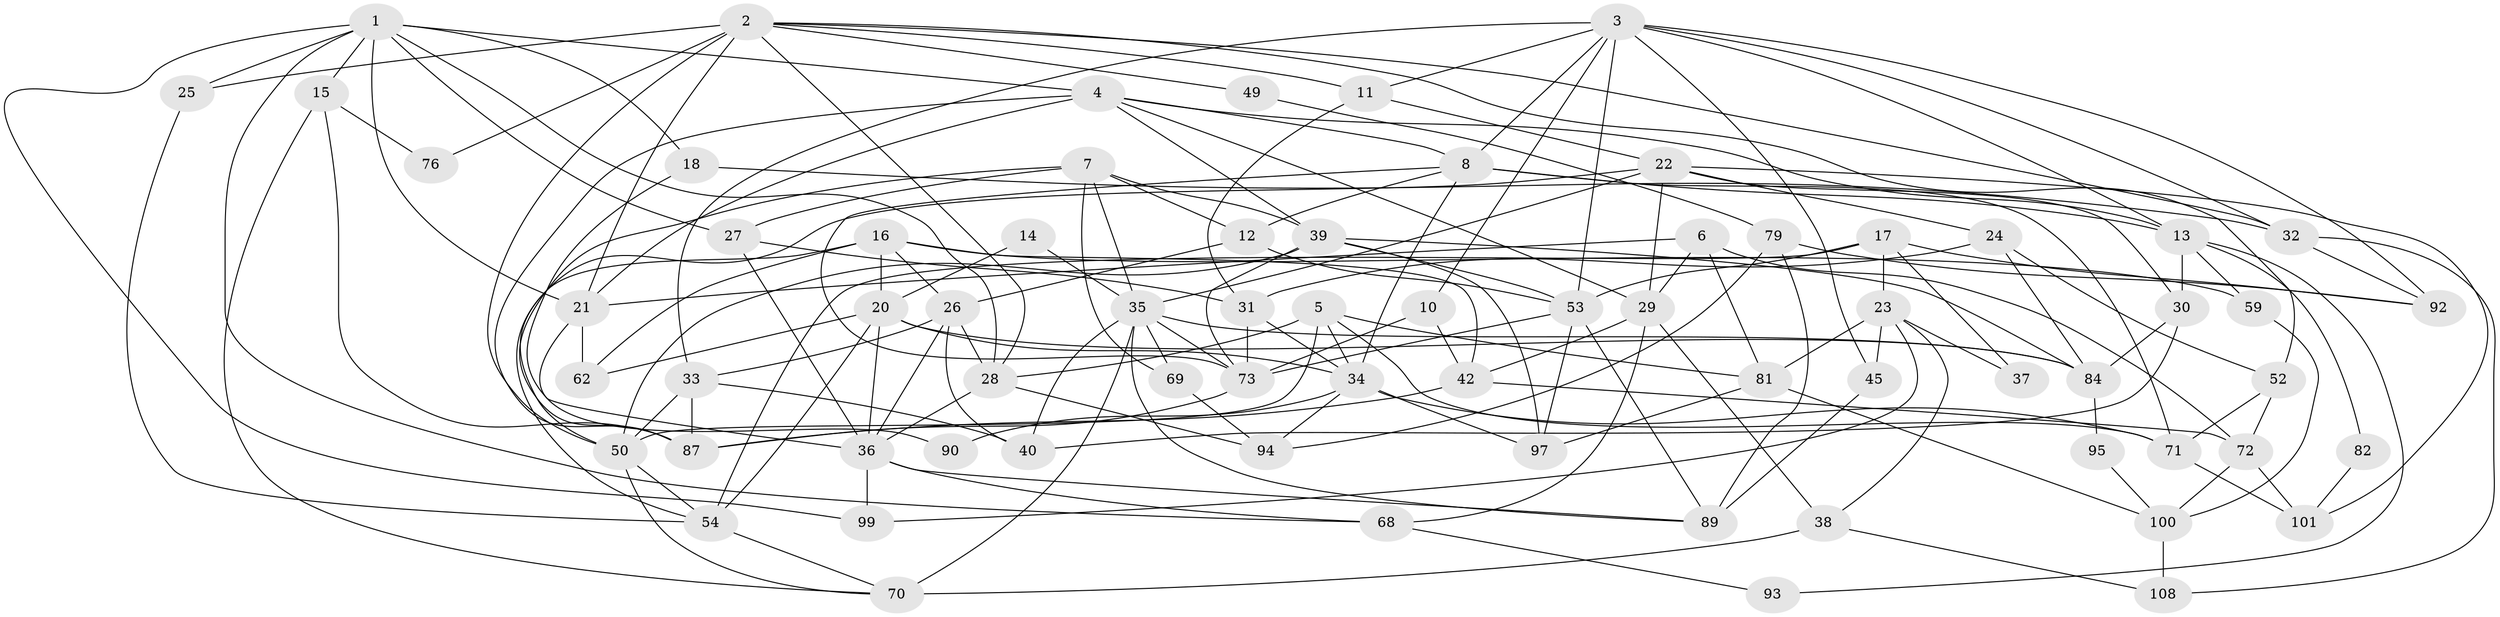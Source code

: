 // Generated by graph-tools (version 1.1) at 2025/52/02/27/25 19:52:02]
// undirected, 70 vertices, 171 edges
graph export_dot {
graph [start="1"]
  node [color=gray90,style=filled];
  1 [super="+85"];
  2 [super="+44"];
  3 [super="+46"];
  4 [super="+43"];
  5 [super="+74"];
  6 [super="+80"];
  7 [super="+103"];
  8 [super="+9"];
  10;
  11 [super="+48"];
  12 [super="+57"];
  13 [super="+19"];
  14;
  15;
  16 [super="+64"];
  17;
  18;
  20 [super="+56"];
  21 [super="+58"];
  22 [super="+86"];
  23 [super="+91"];
  24 [super="+60"];
  25;
  26 [super="+61"];
  27;
  28 [super="+66"];
  29 [super="+98"];
  30;
  31 [super="+51"];
  32 [super="+65"];
  33 [super="+106"];
  34 [super="+105"];
  35 [super="+63"];
  36 [super="+41"];
  37;
  38 [super="+77"];
  39 [super="+67"];
  40 [super="+47"];
  42 [super="+78"];
  45;
  49;
  50;
  52 [super="+88"];
  53 [super="+83"];
  54 [super="+55"];
  59;
  62;
  68;
  69;
  70;
  71;
  72;
  73 [super="+75"];
  76;
  79;
  81;
  82;
  84 [super="+96"];
  87 [super="+107"];
  89;
  90;
  92;
  93;
  94;
  95;
  97;
  99;
  100 [super="+104"];
  101 [super="+102"];
  108;
  1 -- 15;
  1 -- 21;
  1 -- 27;
  1 -- 28;
  1 -- 18;
  1 -- 99;
  1 -- 68;
  1 -- 25;
  1 -- 4;
  2 -- 21;
  2 -- 32;
  2 -- 49;
  2 -- 50;
  2 -- 25;
  2 -- 28;
  2 -- 76;
  2 -- 11;
  2 -- 52;
  3 -- 92;
  3 -- 8;
  3 -- 10;
  3 -- 13;
  3 -- 33;
  3 -- 11;
  3 -- 53;
  3 -- 32;
  3 -- 45;
  4 -- 87 [weight=2];
  4 -- 29;
  4 -- 21;
  4 -- 39;
  4 -- 8;
  4 -- 13;
  5 -- 34;
  5 -- 28;
  5 -- 81;
  5 -- 50;
  5 -- 71;
  6 -- 21;
  6 -- 72;
  6 -- 81;
  6 -- 29;
  7 -- 39;
  7 -- 27;
  7 -- 35;
  7 -- 69;
  7 -- 87;
  7 -- 12;
  8 -- 13;
  8 -- 34;
  8 -- 71;
  8 -- 73;
  8 -- 12;
  10 -- 42;
  10 -- 73;
  11 -- 31;
  11 -- 22;
  12 -- 53;
  12 -- 26;
  13 -- 30;
  13 -- 93;
  13 -- 82;
  13 -- 59;
  14 -- 20;
  14 -- 35;
  15 -- 70;
  15 -- 76;
  15 -- 87;
  16 -- 54;
  16 -- 59;
  16 -- 20;
  16 -- 42;
  16 -- 26;
  16 -- 62;
  17 -- 54;
  17 -- 53;
  17 -- 23;
  17 -- 37;
  17 -- 92;
  18 -- 90;
  18 -- 32;
  20 -- 36 [weight=2];
  20 -- 54;
  20 -- 34;
  20 -- 84;
  20 -- 62;
  21 -- 36;
  21 -- 62;
  22 -- 30;
  22 -- 50;
  22 -- 101;
  22 -- 24;
  22 -- 29;
  22 -- 35;
  23 -- 81;
  23 -- 45;
  23 -- 99;
  23 -- 37;
  23 -- 38;
  24 -- 52;
  24 -- 84;
  24 -- 31;
  25 -- 54;
  26 -- 28;
  26 -- 36;
  26 -- 33;
  26 -- 40;
  27 -- 36;
  27 -- 31;
  28 -- 36;
  28 -- 94;
  29 -- 68;
  29 -- 38;
  29 -- 42;
  30 -- 84;
  30 -- 40;
  31 -- 34;
  31 -- 73;
  32 -- 92;
  32 -- 108;
  33 -- 50;
  33 -- 87;
  33 -- 40;
  34 -- 94;
  34 -- 97;
  34 -- 71;
  34 -- 90;
  35 -- 70;
  35 -- 69;
  35 -- 40 [weight=2];
  35 -- 73;
  35 -- 84;
  35 -- 89;
  36 -- 89;
  36 -- 99;
  36 -- 68;
  38 -- 70 [weight=2];
  38 -- 108;
  39 -- 50;
  39 -- 53;
  39 -- 97;
  39 -- 73;
  39 -- 84;
  42 -- 72;
  42 -- 87;
  45 -- 89;
  49 -- 79;
  50 -- 70;
  50 -- 54;
  52 -- 71;
  52 -- 72;
  53 -- 89;
  53 -- 97;
  53 -- 73;
  54 -- 70;
  59 -- 100;
  68 -- 93;
  69 -- 94;
  71 -- 101;
  72 -- 100;
  72 -- 101;
  73 -- 87;
  79 -- 94;
  79 -- 89;
  79 -- 92;
  81 -- 97;
  81 -- 100;
  82 -- 101;
  84 -- 95;
  95 -- 100;
  100 -- 108;
}
